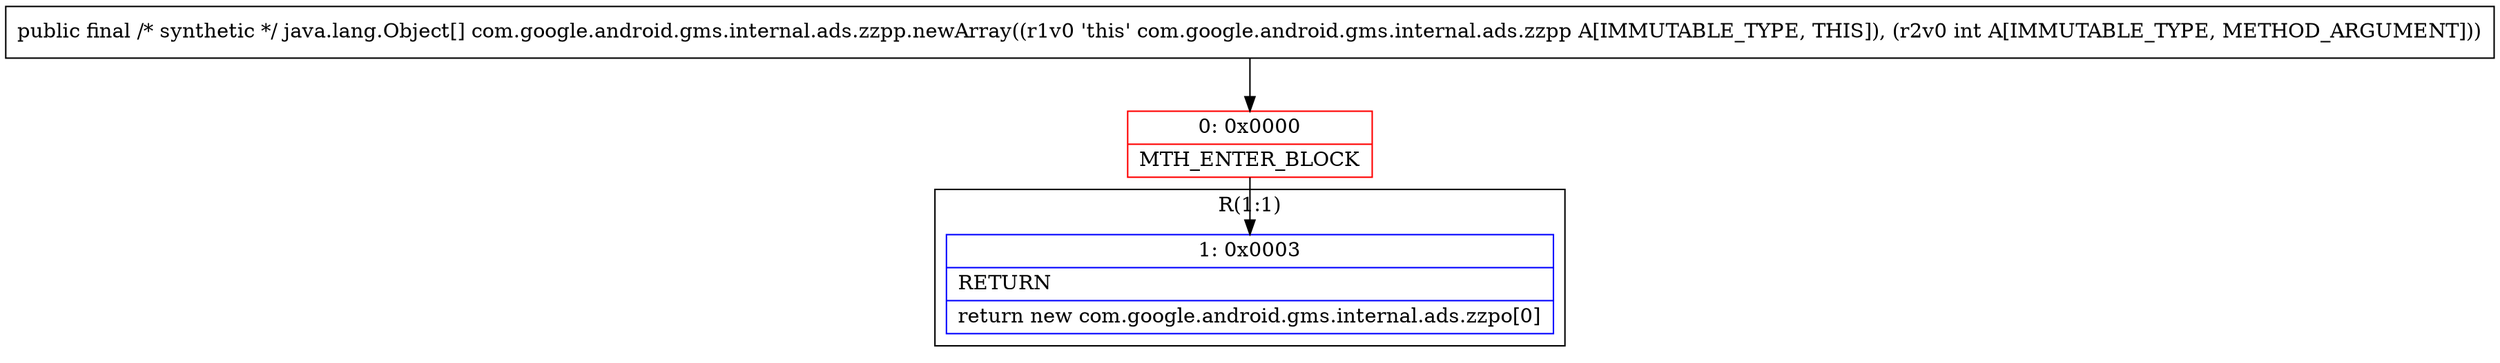digraph "CFG forcom.google.android.gms.internal.ads.zzpp.newArray(I)[Ljava\/lang\/Object;" {
subgraph cluster_Region_1159163038 {
label = "R(1:1)";
node [shape=record,color=blue];
Node_1 [shape=record,label="{1\:\ 0x0003|RETURN\l|return new com.google.android.gms.internal.ads.zzpo[0]\l}"];
}
Node_0 [shape=record,color=red,label="{0\:\ 0x0000|MTH_ENTER_BLOCK\l}"];
MethodNode[shape=record,label="{public final \/* synthetic *\/ java.lang.Object[] com.google.android.gms.internal.ads.zzpp.newArray((r1v0 'this' com.google.android.gms.internal.ads.zzpp A[IMMUTABLE_TYPE, THIS]), (r2v0 int A[IMMUTABLE_TYPE, METHOD_ARGUMENT])) }"];
MethodNode -> Node_0;
Node_0 -> Node_1;
}

